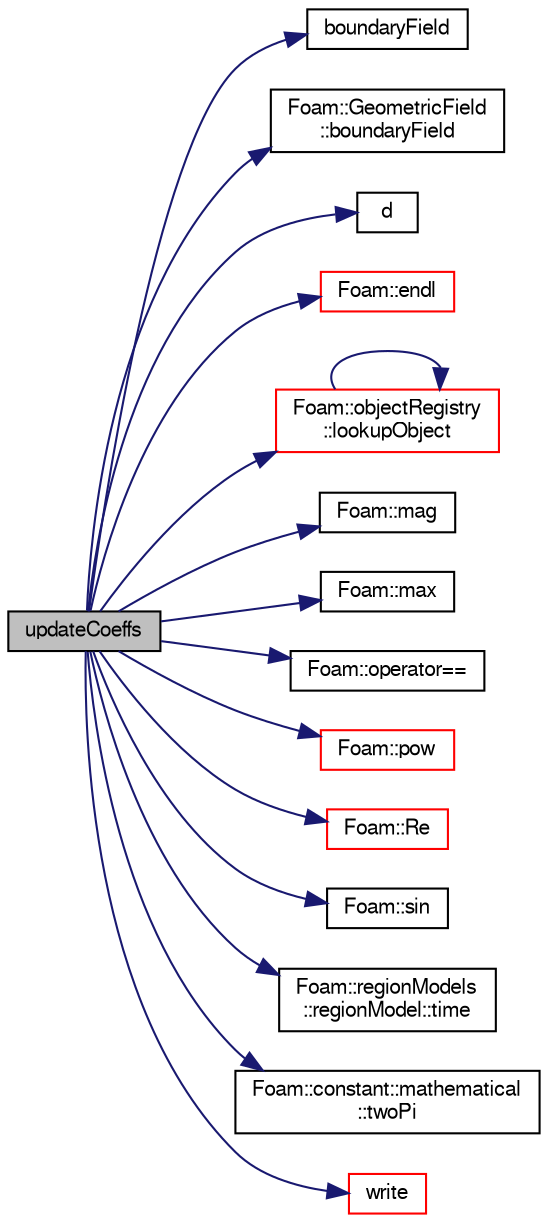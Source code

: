 digraph "updateCoeffs"
{
  bgcolor="transparent";
  edge [fontname="FreeSans",fontsize="10",labelfontname="FreeSans",labelfontsize="10"];
  node [fontname="FreeSans",fontsize="10",shape=record];
  rankdir="LR";
  Node105 [label="updateCoeffs",height=0.2,width=0.4,color="black", fillcolor="grey75", style="filled", fontcolor="black"];
  Node105 -> Node106 [color="midnightblue",fontsize="10",style="solid",fontname="FreeSans"];
  Node106 [label="boundaryField",height=0.2,width=0.4,color="black",URL="$a38171.html#add1ce21d07963eec9c9e492fa6bf5c4a"];
  Node105 -> Node107 [color="midnightblue",fontsize="10",style="solid",fontname="FreeSans"];
  Node107 [label="Foam::GeometricField\l::boundaryField",height=0.2,width=0.4,color="black",URL="$a22434.html#a3c6c1a789b48ea0c5e8bff64f9c14f2d",tooltip="Return reference to GeometricBoundaryField. "];
  Node105 -> Node108 [color="midnightblue",fontsize="10",style="solid",fontname="FreeSans"];
  Node108 [label="d",height=0.2,width=0.4,color="black",URL="$a38951.html#aa182a9055736468dd160f12649a01fd1"];
  Node105 -> Node109 [color="midnightblue",fontsize="10",style="solid",fontname="FreeSans"];
  Node109 [label="Foam::endl",height=0.2,width=0.4,color="red",URL="$a21124.html#a2db8fe02a0d3909e9351bb4275b23ce4",tooltip="Add newline and flush stream. "];
  Node105 -> Node111 [color="midnightblue",fontsize="10",style="solid",fontname="FreeSans"];
  Node111 [label="Foam::objectRegistry\l::lookupObject",height=0.2,width=0.4,color="red",URL="$a26326.html#a8b49296f8410366342c524250612c2aa",tooltip="Lookup and return the object of the given Type. "];
  Node111 -> Node111 [color="midnightblue",fontsize="10",style="solid",fontname="FreeSans"];
  Node105 -> Node163 [color="midnightblue",fontsize="10",style="solid",fontname="FreeSans"];
  Node163 [label="Foam::mag",height=0.2,width=0.4,color="black",URL="$a21124.html#a929da2a3fdcf3dacbbe0487d3a330dae"];
  Node105 -> Node164 [color="midnightblue",fontsize="10",style="solid",fontname="FreeSans"];
  Node164 [label="Foam::max",height=0.2,width=0.4,color="black",URL="$a21124.html#ac993e906cf2774ae77e666bc24e81733"];
  Node105 -> Node165 [color="midnightblue",fontsize="10",style="solid",fontname="FreeSans"];
  Node165 [label="Foam::operator==",height=0.2,width=0.4,color="black",URL="$a21124.html#a28a45d2e3cca6152b024de57575abbf1"];
  Node105 -> Node117 [color="midnightblue",fontsize="10",style="solid",fontname="FreeSans"];
  Node117 [label="Foam::pow",height=0.2,width=0.4,color="red",URL="$a21124.html#a7500c8e9d27a442adc75e287de074c7c"];
  Node105 -> Node166 [color="midnightblue",fontsize="10",style="solid",fontname="FreeSans"];
  Node166 [label="Foam::Re",height=0.2,width=0.4,color="red",URL="$a21124.html#affa366970bcbe0f7ccf7c85557a3e12b"];
  Node105 -> Node169 [color="midnightblue",fontsize="10",style="solid",fontname="FreeSans"];
  Node169 [label="Foam::sin",height=0.2,width=0.4,color="black",URL="$a21124.html#a4517d680df5510934705011b30dcefa6"];
  Node105 -> Node170 [color="midnightblue",fontsize="10",style="solid",fontname="FreeSans"];
  Node170 [label="Foam::regionModels\l::regionModel::time",height=0.2,width=0.4,color="black",URL="$a28998.html#a1ed86245b170b9f651f62650b1827500",tooltip="Return the reference to the time database. "];
  Node105 -> Node171 [color="midnightblue",fontsize="10",style="solid",fontname="FreeSans"];
  Node171 [label="Foam::constant::mathematical\l::twoPi",height=0.2,width=0.4,color="black",URL="$a21162.html#a7574b446d33e802339e1708574670c00"];
  Node105 -> Node172 [color="midnightblue",fontsize="10",style="solid",fontname="FreeSans"];
  Node172 [label="write",height=0.2,width=0.4,color="red",URL="$a29030.html#a293fdfec8bdfbd5c3913ab4c9f3454ff",tooltip="Write. "];
}

